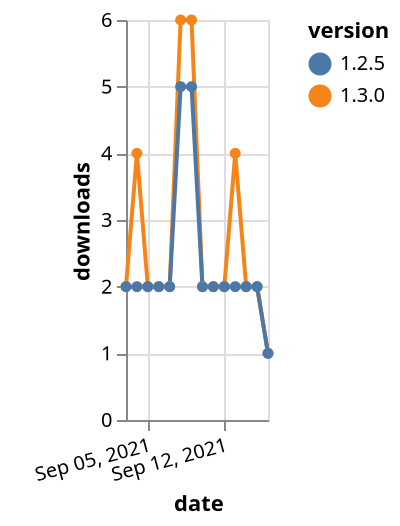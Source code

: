 {"$schema": "https://vega.github.io/schema/vega-lite/v5.json", "description": "A simple bar chart with embedded data.", "data": {"values": [{"date": "2021-09-03", "total": 4472, "delta": 2, "version": "1.3.0"}, {"date": "2021-09-04", "total": 4476, "delta": 4, "version": "1.3.0"}, {"date": "2021-09-05", "total": 4478, "delta": 2, "version": "1.3.0"}, {"date": "2021-09-06", "total": 4480, "delta": 2, "version": "1.3.0"}, {"date": "2021-09-07", "total": 4482, "delta": 2, "version": "1.3.0"}, {"date": "2021-09-08", "total": 4488, "delta": 6, "version": "1.3.0"}, {"date": "2021-09-09", "total": 4494, "delta": 6, "version": "1.3.0"}, {"date": "2021-09-10", "total": 4496, "delta": 2, "version": "1.3.0"}, {"date": "2021-09-11", "total": 4498, "delta": 2, "version": "1.3.0"}, {"date": "2021-09-12", "total": 4500, "delta": 2, "version": "1.3.0"}, {"date": "2021-09-13", "total": 4504, "delta": 4, "version": "1.3.0"}, {"date": "2021-09-14", "total": 4506, "delta": 2, "version": "1.3.0"}, {"date": "2021-09-15", "total": 4508, "delta": 2, "version": "1.3.0"}, {"date": "2021-09-16", "total": 4509, "delta": 1, "version": "1.3.0"}, {"date": "2021-09-03", "total": 3618, "delta": 2, "version": "1.2.5"}, {"date": "2021-09-04", "total": 3620, "delta": 2, "version": "1.2.5"}, {"date": "2021-09-05", "total": 3622, "delta": 2, "version": "1.2.5"}, {"date": "2021-09-06", "total": 3624, "delta": 2, "version": "1.2.5"}, {"date": "2021-09-07", "total": 3626, "delta": 2, "version": "1.2.5"}, {"date": "2021-09-08", "total": 3631, "delta": 5, "version": "1.2.5"}, {"date": "2021-09-09", "total": 3636, "delta": 5, "version": "1.2.5"}, {"date": "2021-09-10", "total": 3638, "delta": 2, "version": "1.2.5"}, {"date": "2021-09-11", "total": 3640, "delta": 2, "version": "1.2.5"}, {"date": "2021-09-12", "total": 3642, "delta": 2, "version": "1.2.5"}, {"date": "2021-09-13", "total": 3644, "delta": 2, "version": "1.2.5"}, {"date": "2021-09-14", "total": 3646, "delta": 2, "version": "1.2.5"}, {"date": "2021-09-15", "total": 3648, "delta": 2, "version": "1.2.5"}, {"date": "2021-09-16", "total": 3649, "delta": 1, "version": "1.2.5"}]}, "width": "container", "mark": {"type": "line", "point": {"filled": true}}, "encoding": {"x": {"field": "date", "type": "temporal", "timeUnit": "yearmonthdate", "title": "date", "axis": {"labelAngle": -15}}, "y": {"field": "delta", "type": "quantitative", "title": "downloads"}, "color": {"field": "version", "type": "nominal"}, "tooltip": {"field": "delta"}}}